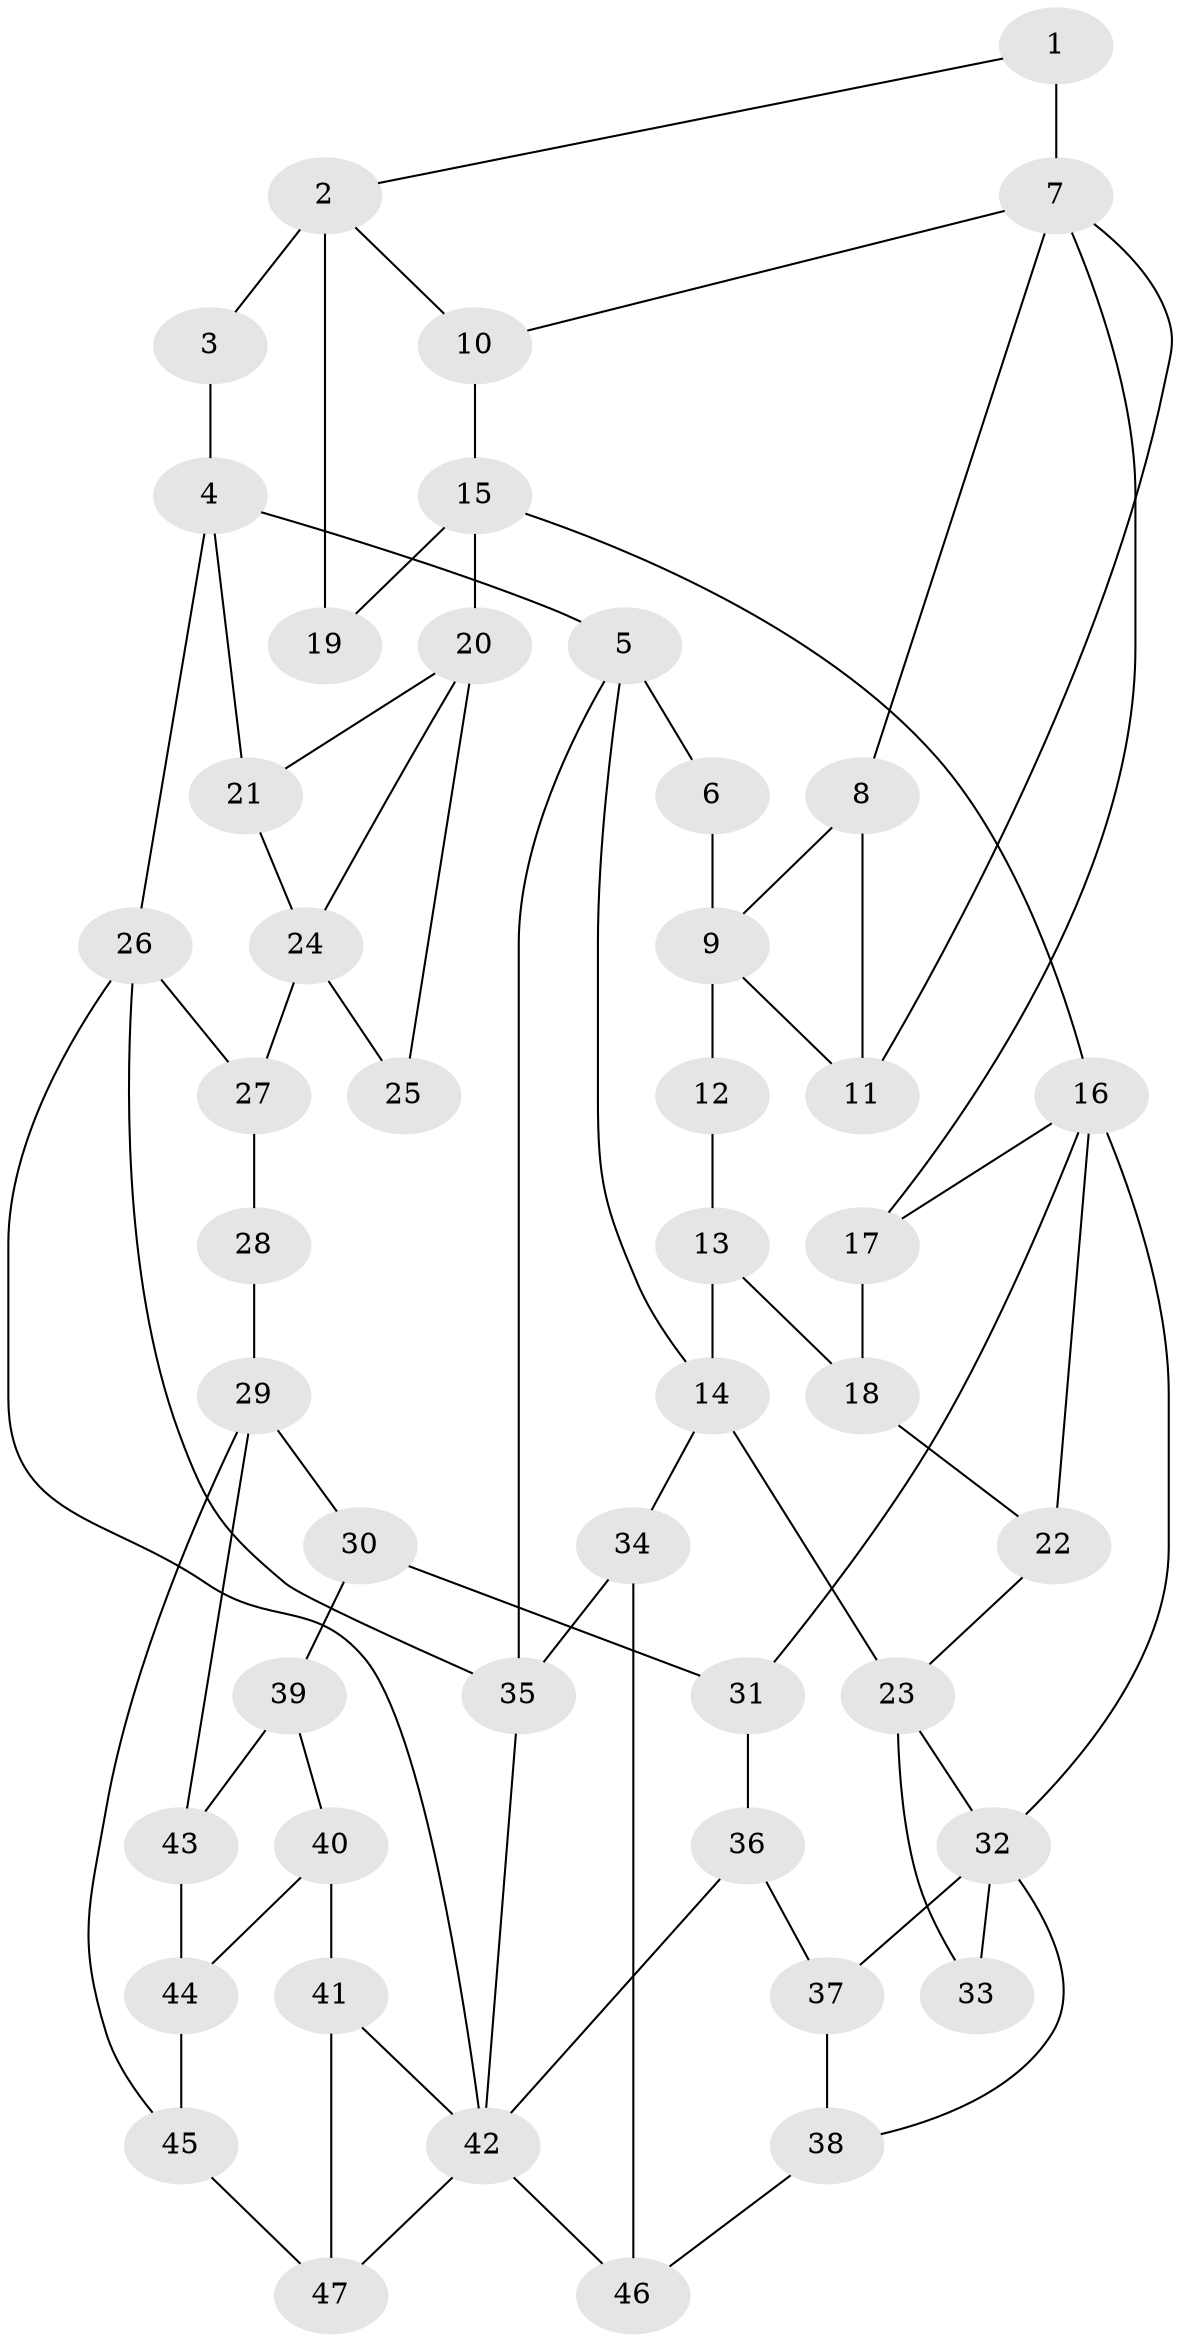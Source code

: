 // original degree distribution, {3: 0.031914893617021274, 4: 0.23404255319148937, 6: 0.23404255319148937, 5: 0.5}
// Generated by graph-tools (version 1.1) at 2025/38/03/09/25 02:38:30]
// undirected, 47 vertices, 77 edges
graph export_dot {
graph [start="1"]
  node [color=gray90,style=filled];
  1;
  2;
  3;
  4;
  5;
  6;
  7;
  8;
  9;
  10;
  11;
  12;
  13;
  14;
  15;
  16;
  17;
  18;
  19;
  20;
  21;
  22;
  23;
  24;
  25;
  26;
  27;
  28;
  29;
  30;
  31;
  32;
  33;
  34;
  35;
  36;
  37;
  38;
  39;
  40;
  41;
  42;
  43;
  44;
  45;
  46;
  47;
  1 -- 2 [weight=1.0];
  1 -- 7 [weight=2.0];
  2 -- 3 [weight=2.0];
  2 -- 10 [weight=1.0];
  2 -- 19 [weight=2.0];
  3 -- 4 [weight=1.0];
  4 -- 5 [weight=1.0];
  4 -- 21 [weight=1.0];
  4 -- 26 [weight=1.0];
  5 -- 6 [weight=1.0];
  5 -- 14 [weight=1.0];
  5 -- 35 [weight=1.0];
  6 -- 9 [weight=2.0];
  7 -- 8 [weight=1.0];
  7 -- 10 [weight=1.0];
  7 -- 11 [weight=1.0];
  7 -- 17 [weight=1.0];
  8 -- 9 [weight=1.0];
  8 -- 11 [weight=1.0];
  9 -- 11 [weight=1.0];
  9 -- 12 [weight=2.0];
  10 -- 15 [weight=1.0];
  12 -- 13 [weight=2.0];
  13 -- 14 [weight=2.0];
  13 -- 18 [weight=1.0];
  14 -- 23 [weight=2.0];
  14 -- 34 [weight=1.0];
  15 -- 16 [weight=2.0];
  15 -- 19 [weight=1.0];
  15 -- 20 [weight=2.0];
  16 -- 17 [weight=1.0];
  16 -- 22 [weight=1.0];
  16 -- 31 [weight=1.0];
  16 -- 32 [weight=1.0];
  17 -- 18 [weight=1.0];
  18 -- 22 [weight=1.0];
  20 -- 21 [weight=2.0];
  20 -- 24 [weight=1.0];
  20 -- 25 [weight=1.0];
  21 -- 24 [weight=1.0];
  22 -- 23 [weight=1.0];
  23 -- 32 [weight=1.0];
  23 -- 33 [weight=1.0];
  24 -- 25 [weight=2.0];
  24 -- 27 [weight=2.0];
  26 -- 27 [weight=1.0];
  26 -- 35 [weight=1.0];
  26 -- 42 [weight=1.0];
  27 -- 28 [weight=2.0];
  28 -- 29 [weight=2.0];
  29 -- 30 [weight=1.0];
  29 -- 43 [weight=1.0];
  29 -- 45 [weight=1.0];
  30 -- 31 [weight=1.0];
  30 -- 39 [weight=1.0];
  31 -- 36 [weight=1.0];
  32 -- 33 [weight=2.0];
  32 -- 37 [weight=1.0];
  32 -- 38 [weight=1.0];
  34 -- 35 [weight=1.0];
  34 -- 46 [weight=1.0];
  35 -- 42 [weight=1.0];
  36 -- 37 [weight=1.0];
  36 -- 42 [weight=1.0];
  37 -- 38 [weight=1.0];
  38 -- 46 [weight=1.0];
  39 -- 40 [weight=1.0];
  39 -- 43 [weight=1.0];
  40 -- 41 [weight=1.0];
  40 -- 44 [weight=2.0];
  41 -- 42 [weight=1.0];
  41 -- 47 [weight=1.0];
  42 -- 46 [weight=1.0];
  42 -- 47 [weight=1.0];
  43 -- 44 [weight=1.0];
  44 -- 45 [weight=1.0];
  45 -- 47 [weight=1.0];
}
